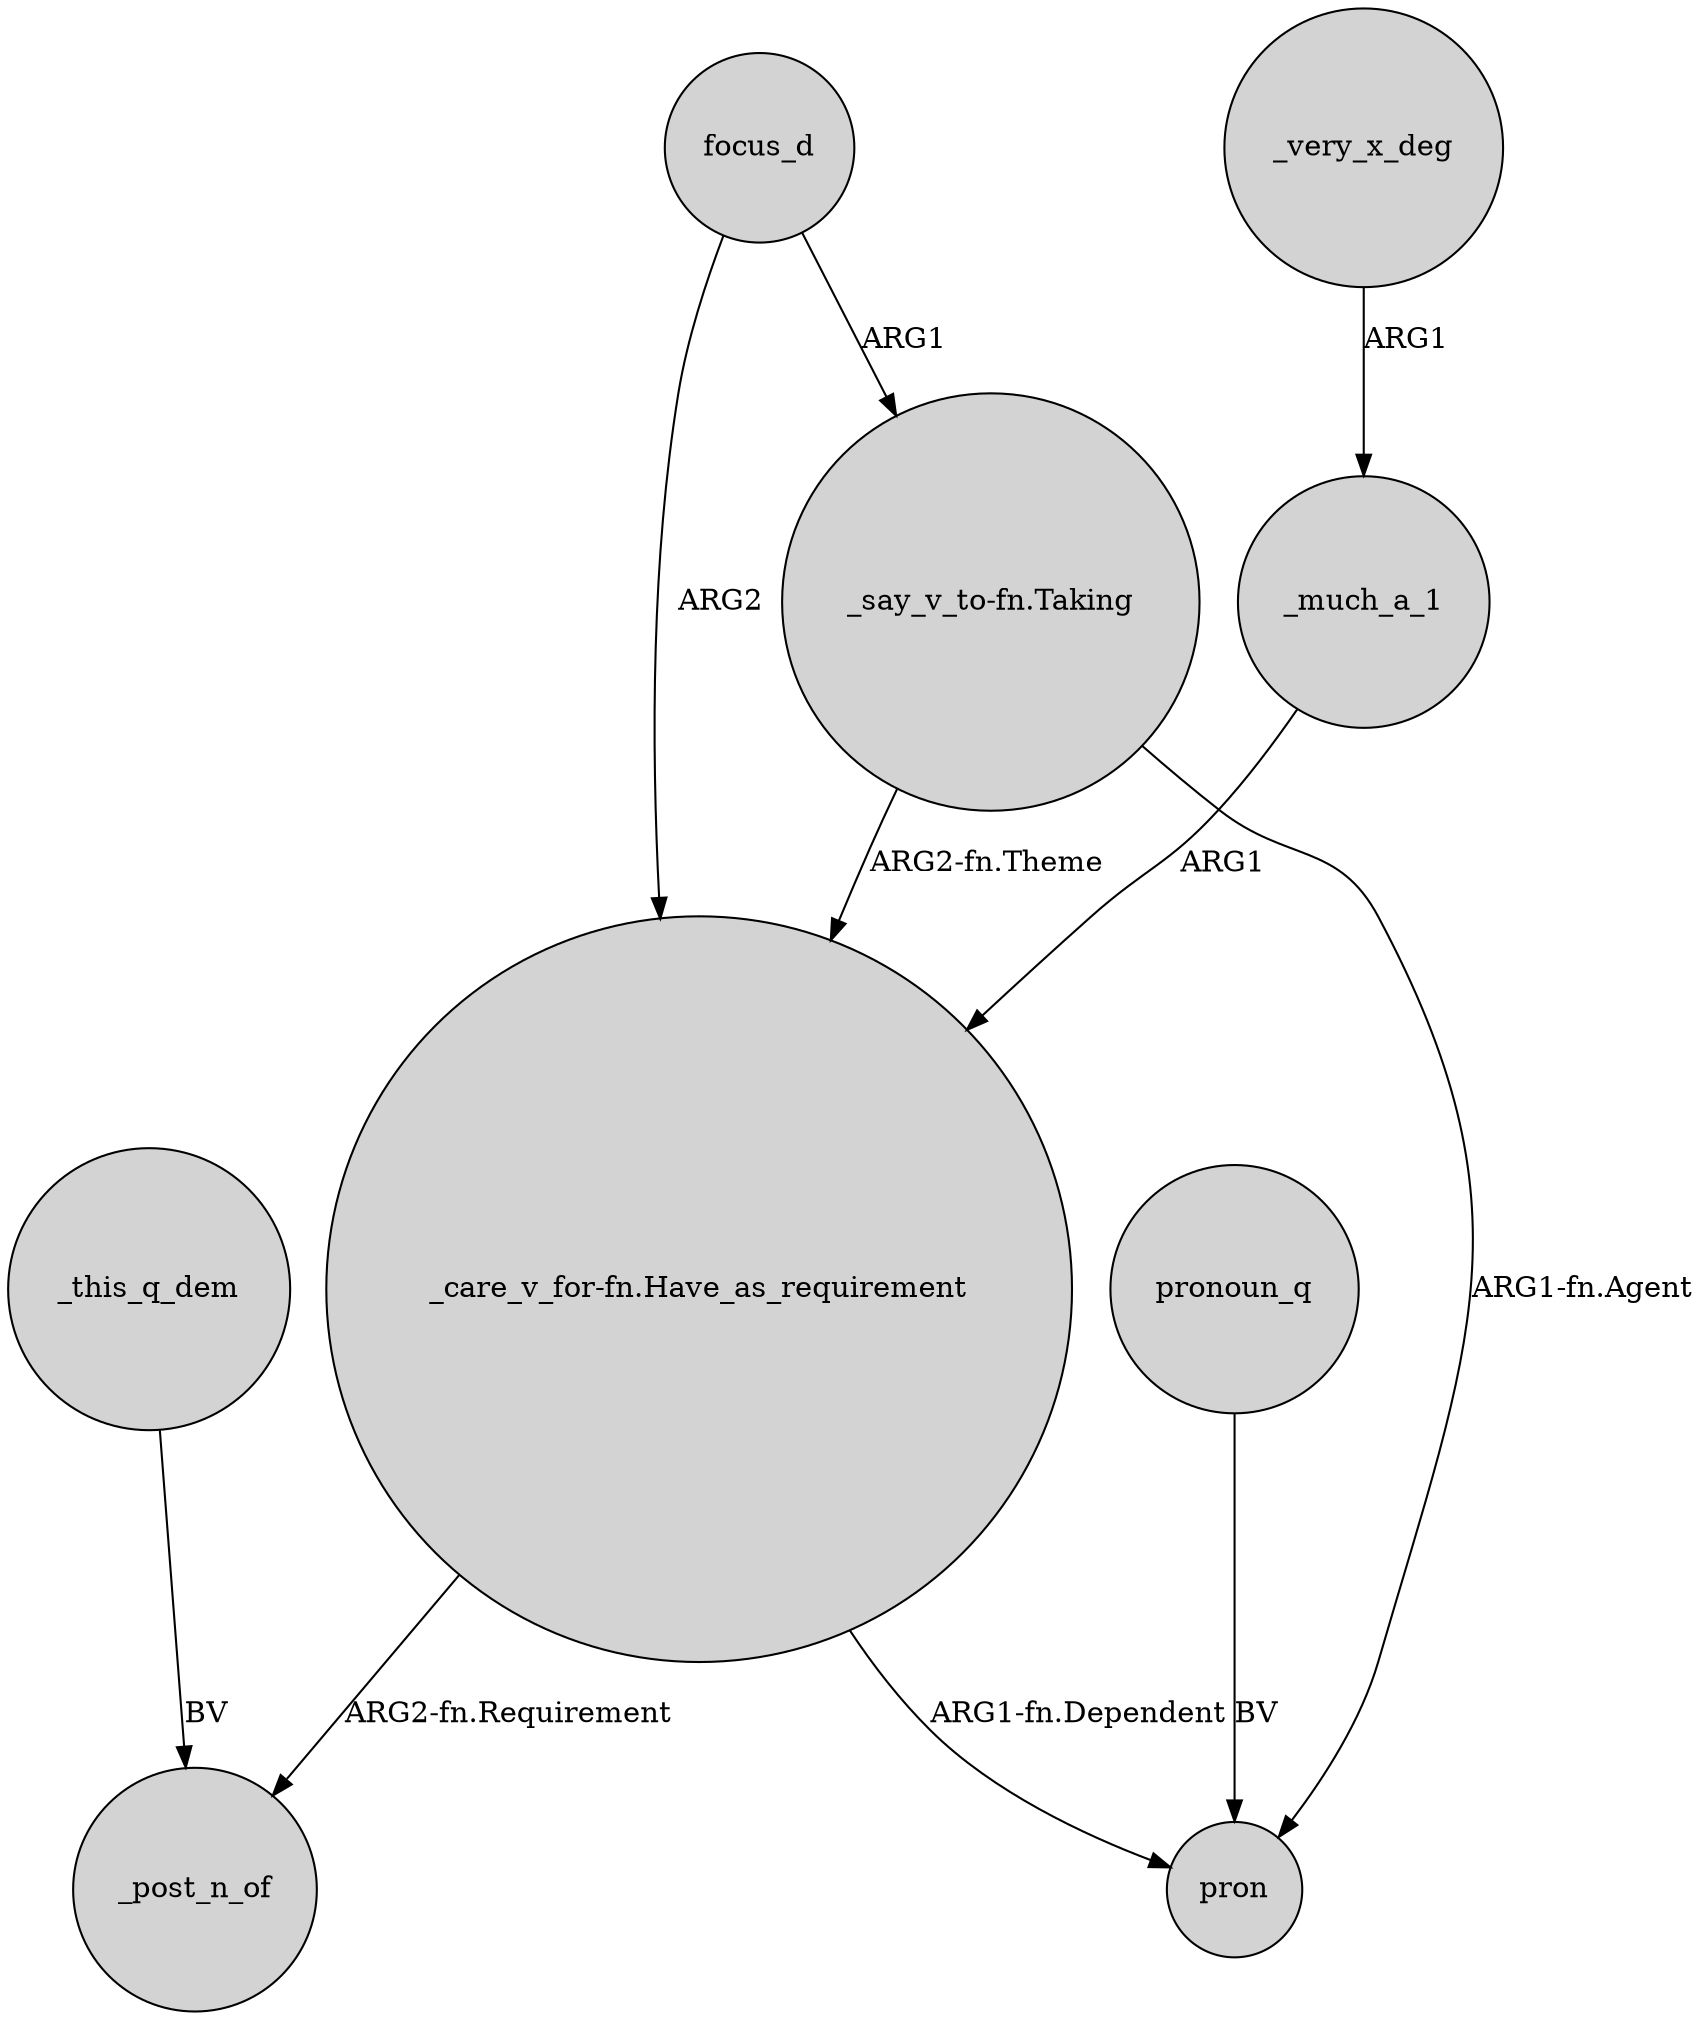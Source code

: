 digraph {
	node [shape=circle style=filled]
	_much_a_1 -> "_care_v_for-fn.Have_as_requirement" [label=ARG1]
	_this_q_dem -> _post_n_of [label=BV]
	"_say_v_to-fn.Taking" -> "_care_v_for-fn.Have_as_requirement" [label="ARG2-fn.Theme"]
	focus_d -> "_say_v_to-fn.Taking" [label=ARG1]
	focus_d -> "_care_v_for-fn.Have_as_requirement" [label=ARG2]
	"_say_v_to-fn.Taking" -> pron [label="ARG1-fn.Agent"]
	pronoun_q -> pron [label=BV]
	"_care_v_for-fn.Have_as_requirement" -> _post_n_of [label="ARG2-fn.Requirement"]
	"_care_v_for-fn.Have_as_requirement" -> pron [label="ARG1-fn.Dependent"]
	_very_x_deg -> _much_a_1 [label=ARG1]
}
